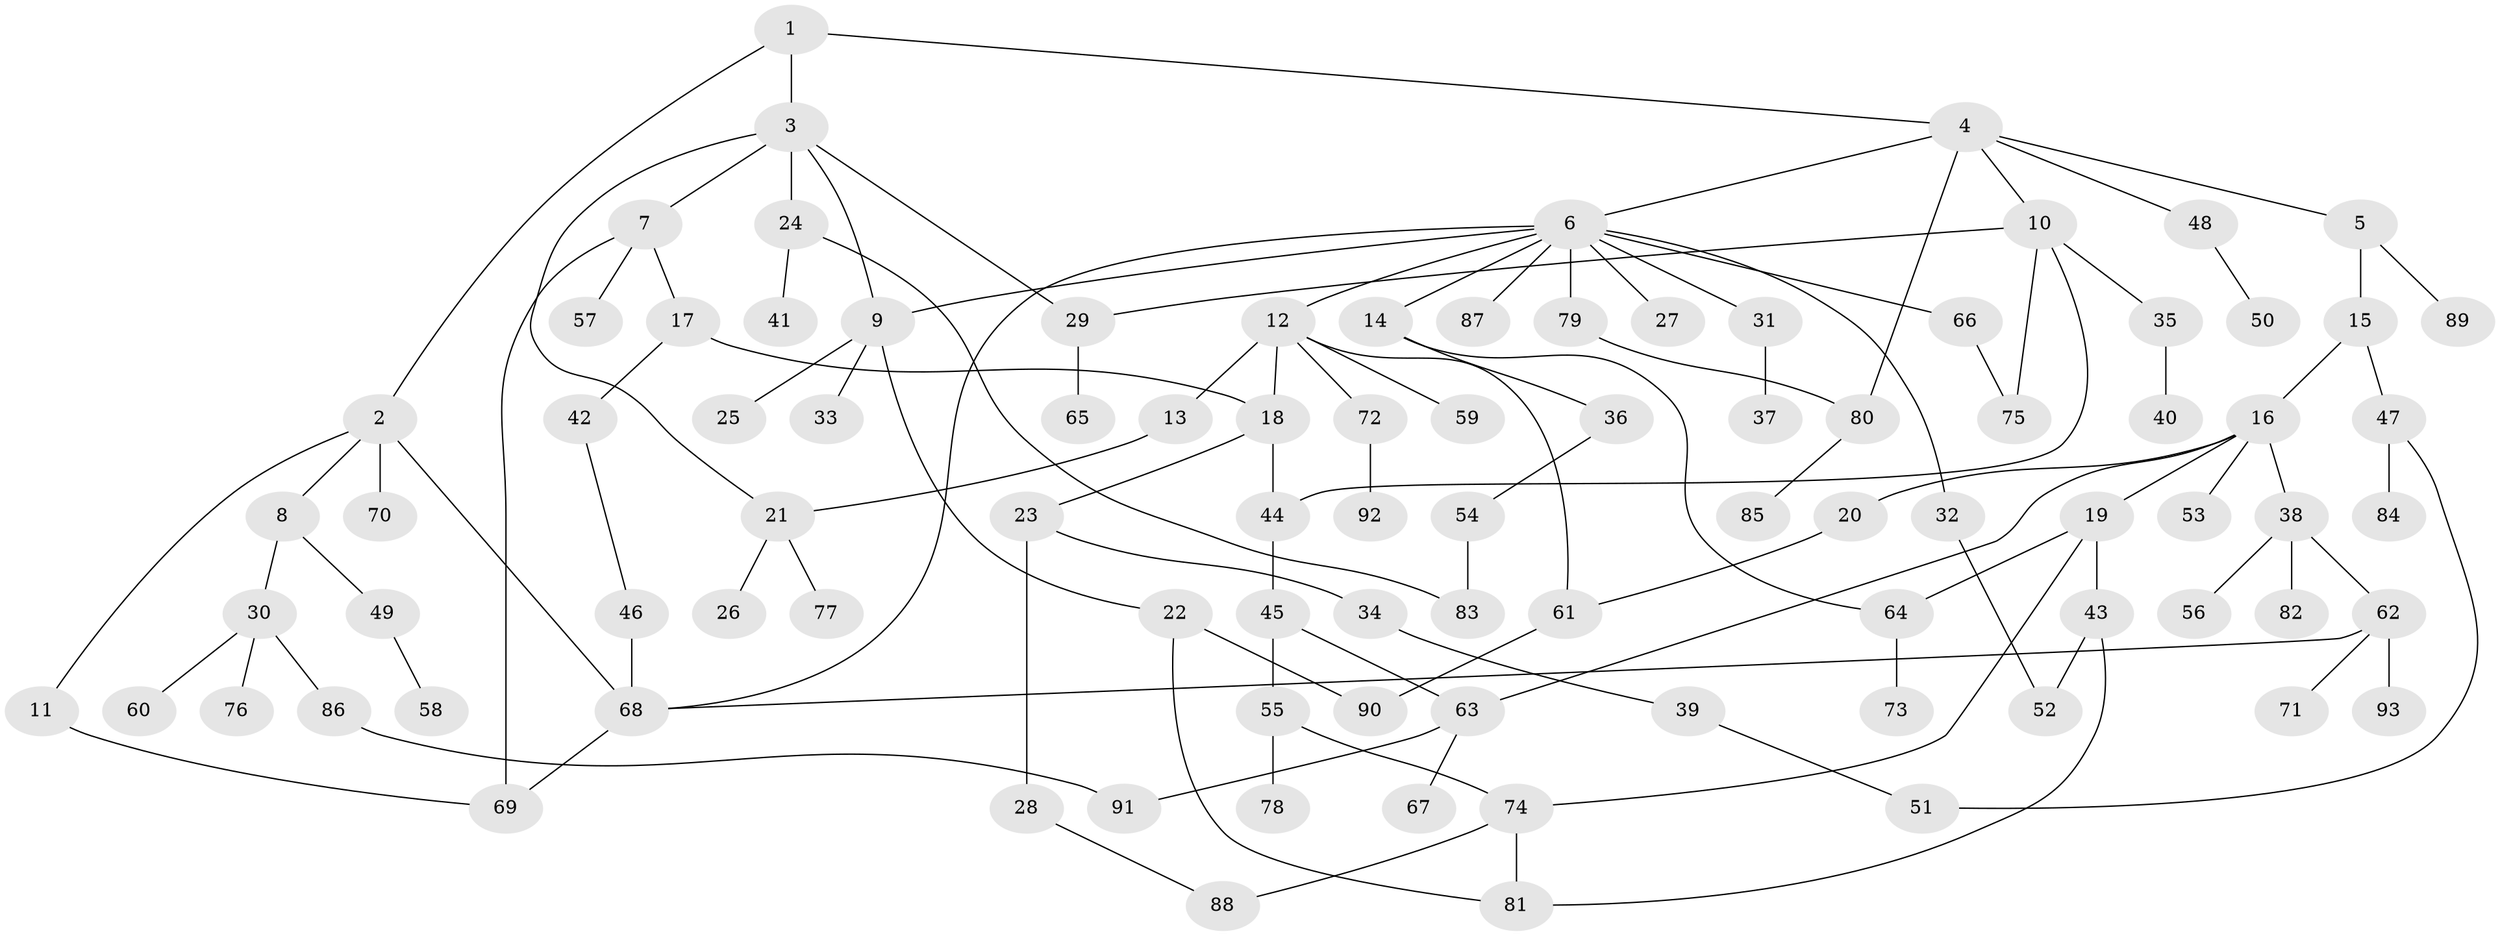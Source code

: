 // Generated by graph-tools (version 1.1) at 2025/49/03/09/25 03:49:22]
// undirected, 93 vertices, 116 edges
graph export_dot {
graph [start="1"]
  node [color=gray90,style=filled];
  1;
  2;
  3;
  4;
  5;
  6;
  7;
  8;
  9;
  10;
  11;
  12;
  13;
  14;
  15;
  16;
  17;
  18;
  19;
  20;
  21;
  22;
  23;
  24;
  25;
  26;
  27;
  28;
  29;
  30;
  31;
  32;
  33;
  34;
  35;
  36;
  37;
  38;
  39;
  40;
  41;
  42;
  43;
  44;
  45;
  46;
  47;
  48;
  49;
  50;
  51;
  52;
  53;
  54;
  55;
  56;
  57;
  58;
  59;
  60;
  61;
  62;
  63;
  64;
  65;
  66;
  67;
  68;
  69;
  70;
  71;
  72;
  73;
  74;
  75;
  76;
  77;
  78;
  79;
  80;
  81;
  82;
  83;
  84;
  85;
  86;
  87;
  88;
  89;
  90;
  91;
  92;
  93;
  1 -- 2;
  1 -- 3;
  1 -- 4;
  2 -- 8;
  2 -- 11;
  2 -- 68;
  2 -- 70;
  3 -- 7;
  3 -- 9;
  3 -- 24;
  3 -- 29;
  3 -- 21;
  4 -- 5;
  4 -- 6;
  4 -- 10;
  4 -- 48;
  4 -- 80;
  5 -- 15;
  5 -- 89;
  6 -- 12;
  6 -- 14;
  6 -- 27;
  6 -- 31;
  6 -- 32;
  6 -- 66;
  6 -- 79;
  6 -- 87;
  6 -- 68;
  6 -- 9;
  7 -- 17;
  7 -- 57;
  7 -- 69;
  8 -- 30;
  8 -- 49;
  9 -- 22;
  9 -- 25;
  9 -- 33;
  10 -- 29;
  10 -- 35;
  10 -- 44;
  10 -- 75;
  11 -- 69;
  12 -- 13;
  12 -- 59;
  12 -- 72;
  12 -- 18;
  12 -- 61;
  13 -- 21;
  14 -- 36;
  14 -- 64;
  15 -- 16;
  15 -- 47;
  16 -- 19;
  16 -- 20;
  16 -- 38;
  16 -- 53;
  16 -- 63;
  17 -- 18;
  17 -- 42;
  18 -- 23;
  18 -- 44;
  19 -- 43;
  19 -- 64;
  19 -- 74;
  20 -- 61;
  21 -- 26;
  21 -- 77;
  22 -- 90;
  22 -- 81;
  23 -- 28;
  23 -- 34;
  24 -- 41;
  24 -- 83;
  28 -- 88;
  29 -- 65;
  30 -- 60;
  30 -- 76;
  30 -- 86;
  31 -- 37;
  32 -- 52;
  34 -- 39;
  35 -- 40;
  36 -- 54;
  38 -- 56;
  38 -- 62;
  38 -- 82;
  39 -- 51;
  42 -- 46;
  43 -- 52;
  43 -- 81;
  44 -- 45;
  45 -- 55;
  45 -- 63;
  46 -- 68;
  47 -- 84;
  47 -- 51;
  48 -- 50;
  49 -- 58;
  54 -- 83;
  55 -- 74;
  55 -- 78;
  61 -- 90;
  62 -- 71;
  62 -- 93;
  62 -- 68;
  63 -- 67;
  63 -- 91;
  64 -- 73;
  66 -- 75;
  68 -- 69;
  72 -- 92;
  74 -- 81;
  74 -- 88;
  79 -- 80;
  80 -- 85;
  86 -- 91;
}

